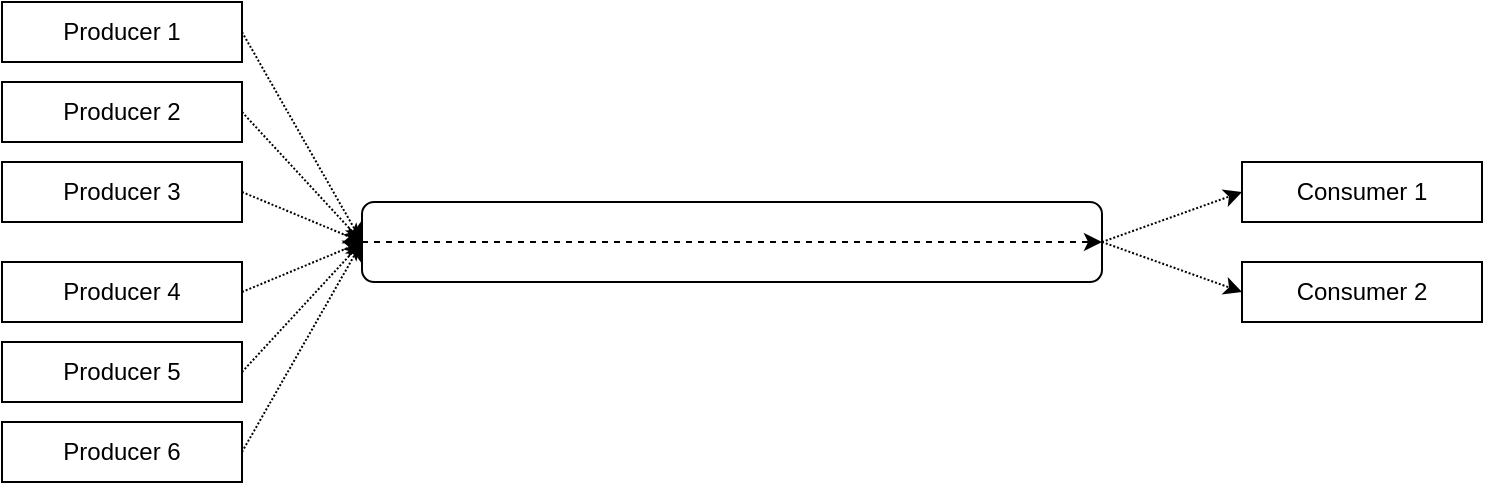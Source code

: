 <mxfile version="23.1.1" type="github">
  <diagram name="Page-1" id="iQ7dKiwMl4B1It-_caOo">
    <mxGraphModel dx="1026" dy="650" grid="1" gridSize="10" guides="1" tooltips="1" connect="1" arrows="1" fold="1" page="1" pageScale="1" pageWidth="827" pageHeight="1169" math="0" shadow="0">
      <root>
        <mxCell id="0" />
        <mxCell id="1" parent="0" />
        <mxCell id="aSNwbk181C1lArDExzLo-10" style="rounded=0;orthogonalLoop=1;jettySize=auto;html=1;exitX=1;exitY=0.5;exitDx=0;exitDy=0;entryX=0;entryY=0.5;entryDx=0;entryDy=0;curved=0;dashed=1;dashPattern=1 1;" edge="1" parent="1" source="aSNwbk181C1lArDExzLo-1" target="aSNwbk181C1lArDExzLo-9">
          <mxGeometry relative="1" as="geometry" />
        </mxCell>
        <mxCell id="aSNwbk181C1lArDExzLo-1" value="Producer 1" style="rounded=0;whiteSpace=wrap;html=1;" vertex="1" parent="1">
          <mxGeometry x="20" y="120" width="120" height="30" as="geometry" />
        </mxCell>
        <mxCell id="aSNwbk181C1lArDExzLo-11" style="rounded=0;orthogonalLoop=1;jettySize=auto;html=1;entryX=0;entryY=0.5;entryDx=0;entryDy=0;exitX=1;exitY=0.5;exitDx=0;exitDy=0;curved=0;dashed=1;dashPattern=1 1;" edge="1" parent="1" source="aSNwbk181C1lArDExzLo-2" target="aSNwbk181C1lArDExzLo-9">
          <mxGeometry relative="1" as="geometry" />
        </mxCell>
        <mxCell id="aSNwbk181C1lArDExzLo-2" value="Producer 2" style="rounded=0;whiteSpace=wrap;html=1;" vertex="1" parent="1">
          <mxGeometry x="20" y="160" width="120" height="30" as="geometry" />
        </mxCell>
        <mxCell id="aSNwbk181C1lArDExzLo-12" style="rounded=0;orthogonalLoop=1;jettySize=auto;html=1;exitX=1;exitY=0.5;exitDx=0;exitDy=0;entryX=0;entryY=0.5;entryDx=0;entryDy=0;curved=0;dashed=1;dashPattern=1 1;" edge="1" parent="1" source="aSNwbk181C1lArDExzLo-3" target="aSNwbk181C1lArDExzLo-9">
          <mxGeometry relative="1" as="geometry" />
        </mxCell>
        <mxCell id="aSNwbk181C1lArDExzLo-3" value="Producer 3" style="rounded=0;whiteSpace=wrap;html=1;" vertex="1" parent="1">
          <mxGeometry x="20" y="200" width="120" height="30" as="geometry" />
        </mxCell>
        <mxCell id="aSNwbk181C1lArDExzLo-14" style="rounded=0;orthogonalLoop=1;jettySize=auto;html=1;exitX=1;exitY=0.5;exitDx=0;exitDy=0;entryX=0;entryY=0.5;entryDx=0;entryDy=0;curved=0;dashed=1;dashPattern=1 1;" edge="1" parent="1" source="aSNwbk181C1lArDExzLo-4" target="aSNwbk181C1lArDExzLo-9">
          <mxGeometry relative="1" as="geometry" />
        </mxCell>
        <mxCell id="aSNwbk181C1lArDExzLo-4" value="Producer 4" style="rounded=0;whiteSpace=wrap;html=1;" vertex="1" parent="1">
          <mxGeometry x="20" y="250" width="120" height="30" as="geometry" />
        </mxCell>
        <mxCell id="aSNwbk181C1lArDExzLo-15" style="rounded=0;orthogonalLoop=1;jettySize=auto;html=1;exitX=1;exitY=0.5;exitDx=0;exitDy=0;entryX=0;entryY=0.5;entryDx=0;entryDy=0;curved=0;dashed=1;dashPattern=1 1;" edge="1" parent="1" source="aSNwbk181C1lArDExzLo-5" target="aSNwbk181C1lArDExzLo-9">
          <mxGeometry relative="1" as="geometry" />
        </mxCell>
        <mxCell id="aSNwbk181C1lArDExzLo-5" value="Producer 5" style="rounded=0;whiteSpace=wrap;html=1;" vertex="1" parent="1">
          <mxGeometry x="20" y="290" width="120" height="30" as="geometry" />
        </mxCell>
        <mxCell id="aSNwbk181C1lArDExzLo-16" style="rounded=0;orthogonalLoop=1;jettySize=auto;html=1;exitX=1;exitY=0.5;exitDx=0;exitDy=0;entryX=0;entryY=0.5;entryDx=0;entryDy=0;curved=0;dashed=1;dashPattern=1 1;" edge="1" parent="1" source="aSNwbk181C1lArDExzLo-8" target="aSNwbk181C1lArDExzLo-9">
          <mxGeometry relative="1" as="geometry" />
        </mxCell>
        <mxCell id="aSNwbk181C1lArDExzLo-8" value="Producer 6" style="rounded=0;whiteSpace=wrap;html=1;" vertex="1" parent="1">
          <mxGeometry x="20" y="330" width="120" height="30" as="geometry" />
        </mxCell>
        <mxCell id="aSNwbk181C1lArDExzLo-23" style="rounded=0;orthogonalLoop=1;jettySize=auto;html=1;exitX=1;exitY=0.5;exitDx=0;exitDy=0;entryX=0;entryY=0.5;entryDx=0;entryDy=0;dashed=1;dashPattern=1 1;" edge="1" parent="1" source="aSNwbk181C1lArDExzLo-9" target="aSNwbk181C1lArDExzLo-17">
          <mxGeometry relative="1" as="geometry" />
        </mxCell>
        <mxCell id="aSNwbk181C1lArDExzLo-24" style="rounded=0;orthogonalLoop=1;jettySize=auto;html=1;exitX=1;exitY=0.5;exitDx=0;exitDy=0;entryX=0;entryY=0.5;entryDx=0;entryDy=0;dashed=1;dashPattern=1 1;" edge="1" parent="1" source="aSNwbk181C1lArDExzLo-9" target="aSNwbk181C1lArDExzLo-18">
          <mxGeometry relative="1" as="geometry" />
        </mxCell>
        <mxCell id="aSNwbk181C1lArDExzLo-9" value="" style="rounded=1;whiteSpace=wrap;html=1;" vertex="1" parent="1">
          <mxGeometry x="200" y="220" width="370" height="40" as="geometry" />
        </mxCell>
        <mxCell id="aSNwbk181C1lArDExzLo-17" value="Consumer 1" style="rounded=0;whiteSpace=wrap;html=1;" vertex="1" parent="1">
          <mxGeometry x="640" y="200" width="120" height="30" as="geometry" />
        </mxCell>
        <mxCell id="aSNwbk181C1lArDExzLo-18" value="Consumer 2" style="rounded=0;whiteSpace=wrap;html=1;" vertex="1" parent="1">
          <mxGeometry x="640" y="250" width="120" height="30" as="geometry" />
        </mxCell>
        <mxCell id="aSNwbk181C1lArDExzLo-25" style="rounded=0;orthogonalLoop=1;jettySize=auto;html=1;exitX=0;exitY=0.5;exitDx=0;exitDy=0;entryX=1;entryY=0.5;entryDx=0;entryDy=0;dashed=1;" edge="1" parent="1" source="aSNwbk181C1lArDExzLo-9" target="aSNwbk181C1lArDExzLo-9">
          <mxGeometry relative="1" as="geometry" />
        </mxCell>
      </root>
    </mxGraphModel>
  </diagram>
</mxfile>
